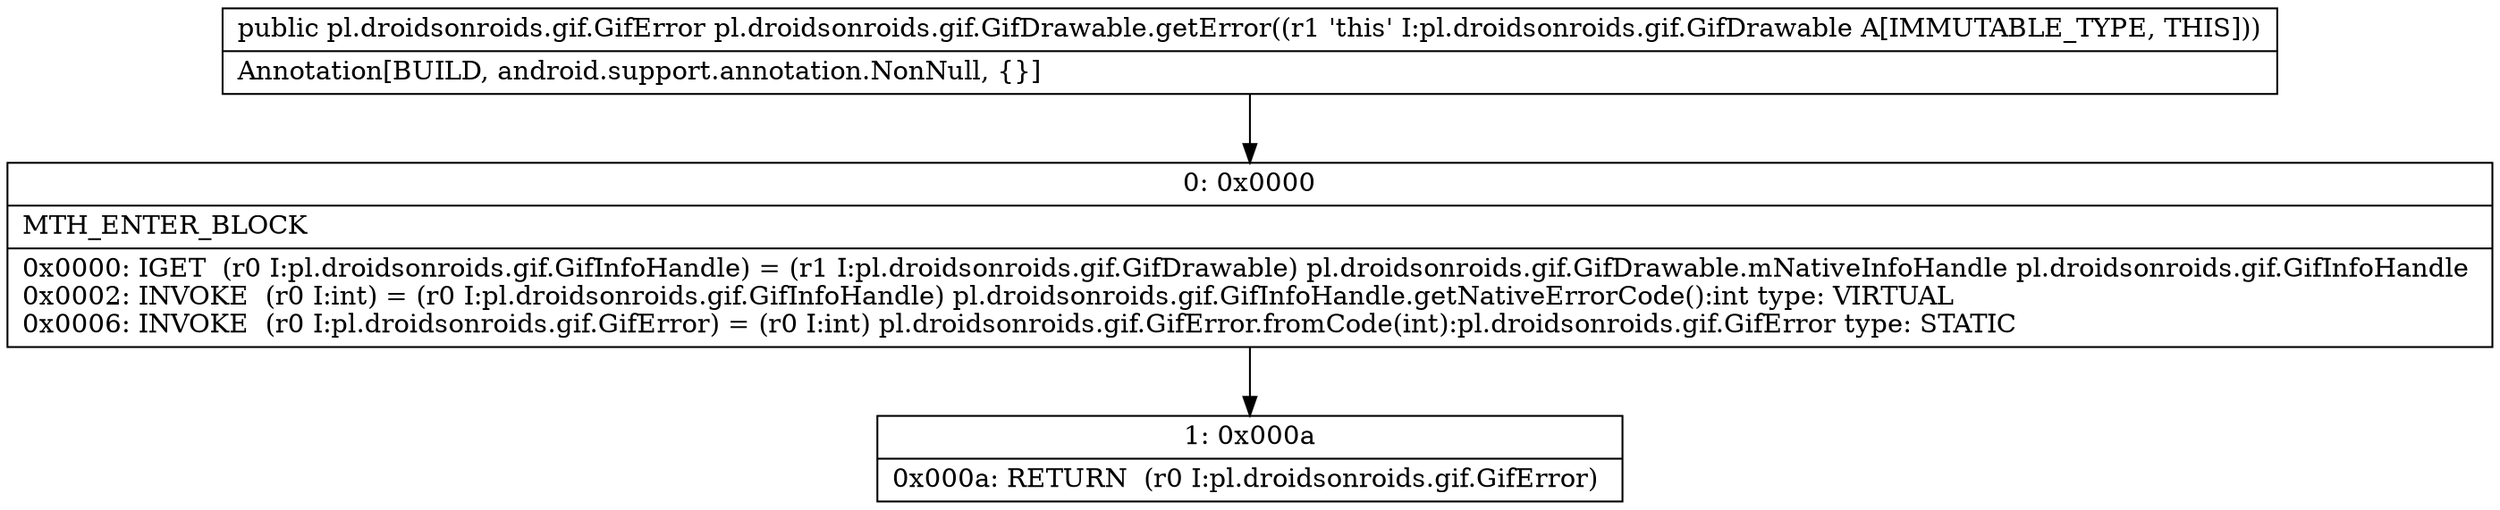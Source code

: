 digraph "CFG forpl.droidsonroids.gif.GifDrawable.getError()Lpl\/droidsonroids\/gif\/GifError;" {
Node_0 [shape=record,label="{0\:\ 0x0000|MTH_ENTER_BLOCK\l|0x0000: IGET  (r0 I:pl.droidsonroids.gif.GifInfoHandle) = (r1 I:pl.droidsonroids.gif.GifDrawable) pl.droidsonroids.gif.GifDrawable.mNativeInfoHandle pl.droidsonroids.gif.GifInfoHandle \l0x0002: INVOKE  (r0 I:int) = (r0 I:pl.droidsonroids.gif.GifInfoHandle) pl.droidsonroids.gif.GifInfoHandle.getNativeErrorCode():int type: VIRTUAL \l0x0006: INVOKE  (r0 I:pl.droidsonroids.gif.GifError) = (r0 I:int) pl.droidsonroids.gif.GifError.fromCode(int):pl.droidsonroids.gif.GifError type: STATIC \l}"];
Node_1 [shape=record,label="{1\:\ 0x000a|0x000a: RETURN  (r0 I:pl.droidsonroids.gif.GifError) \l}"];
MethodNode[shape=record,label="{public pl.droidsonroids.gif.GifError pl.droidsonroids.gif.GifDrawable.getError((r1 'this' I:pl.droidsonroids.gif.GifDrawable A[IMMUTABLE_TYPE, THIS]))  | Annotation[BUILD, android.support.annotation.NonNull, \{\}]\l}"];
MethodNode -> Node_0;
Node_0 -> Node_1;
}

